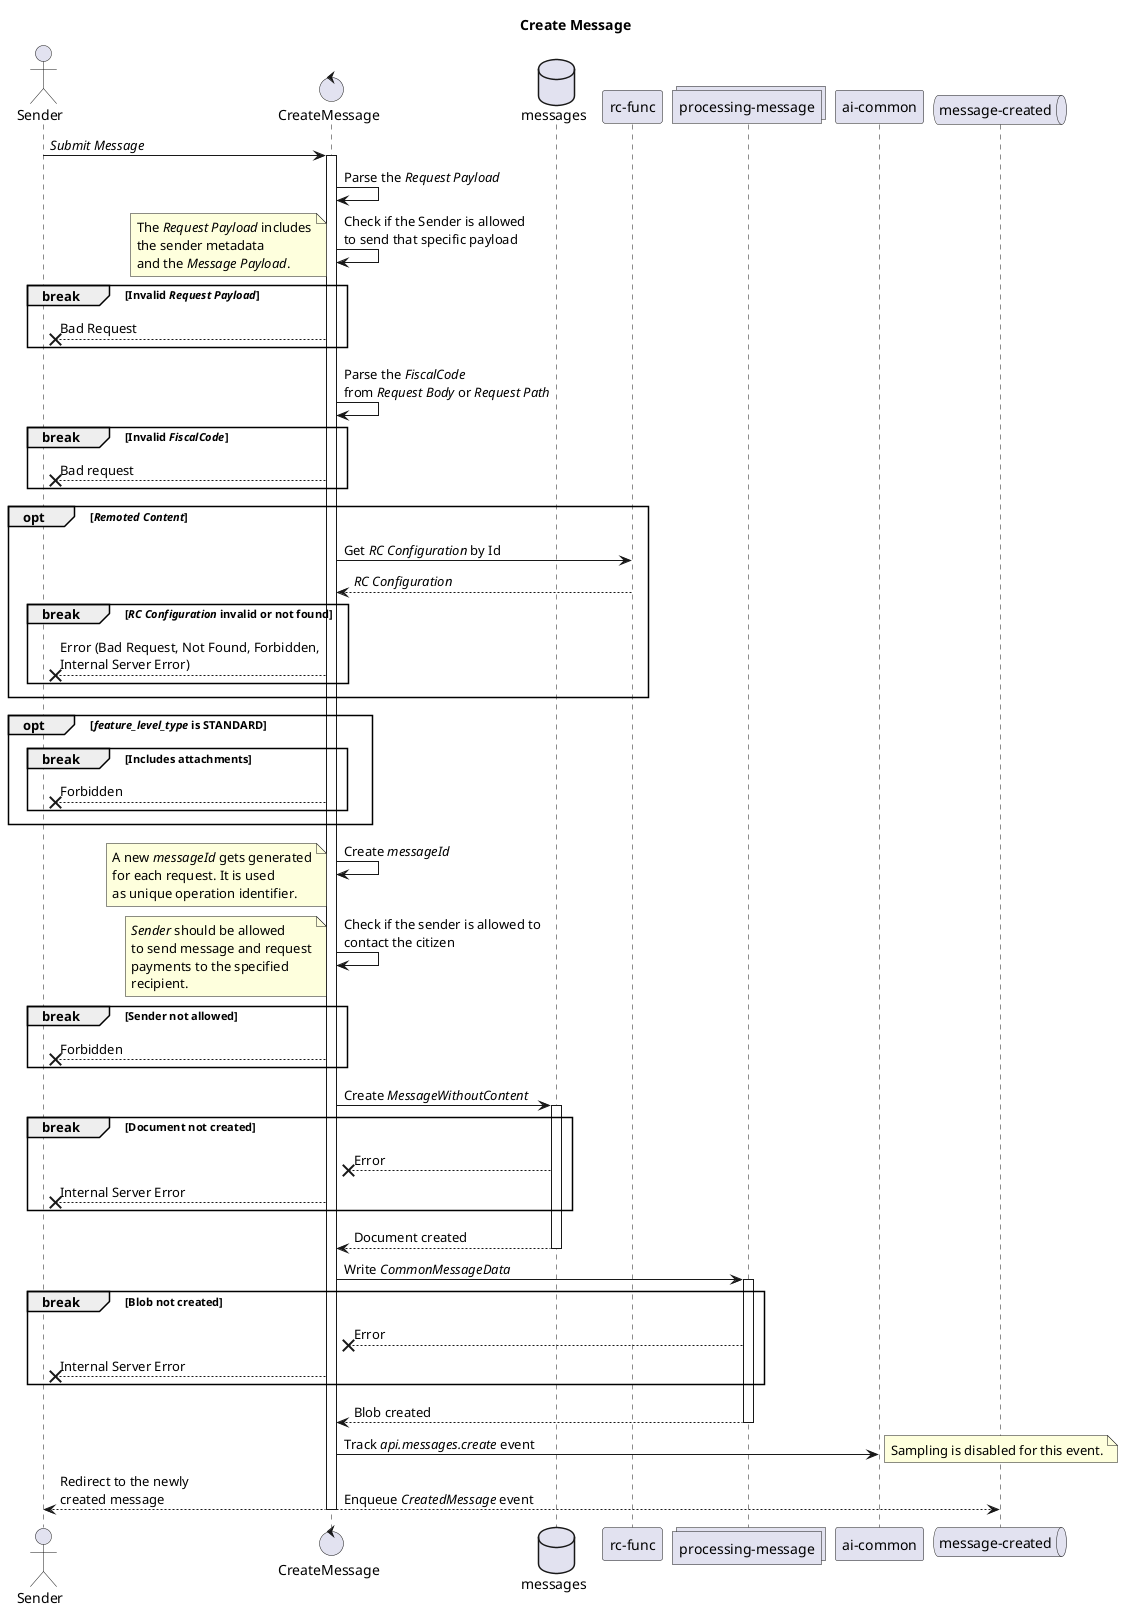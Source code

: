 @startuml create-message
!pragma teoz true

title Create Message

actor sender as "Sender"
control fn as "CreateMessage"
database db as "messages"
participant rcfn as "rc-func"
collections st as "processing-message"
participant ai as "ai-common"
queue q as "message-created"

sender -> fn ++: //Submit Message//

fn -> fn: Parse the //Request Payload//

fn -> fn: Check if the Sender is allowed\nto send that specific payload

note left
The //Request Payload// includes
the sender metadata
and the //Message Payload//.
end note

break Invalid //Request Payload//
  fn --x sender: Bad Request
end

fn -> fn: Parse the //FiscalCode// \nfrom //Request Body// or //Request Path//

break Invalid //FiscalCode//
  fn --x sender: Bad request
end

opt //Remoted Content//

  fn -> rcfn: Get //RC Configuration// by Id
  rcfn --> fn: //RC Configuration//

  break //RC Configuration// invalid or not found
    fn --x sender: Error (Bad Request, Not Found, Forbidden,\nInternal Server Error)
  end
end

opt //feature_level_type// is STANDARD
  break Includes attachments
    fn --x sender: Forbidden
  end
end

fn -> fn: Create //messageId//

note left
A new //messageId// gets generated
for each request. It is used
as unique operation identifier.
end note

fn -> fn: Check if the sender is allowed to\ncontact the citizen

note left
//Sender// should be allowed
to send message and request
payments to the specified
recipient.
end note

break Sender not allowed
  fn --x sender: Forbidden
end

fn -> db ++: Create //MessageWithoutContent//

break Document not created
  db --x fn: Error
  fn --x sender: Internal Server Error
end

db --> fn --: Document created

fn -> st ++: Write //CommonMessageData//

break Blob not created
  st --x fn: Error
  fn --x sender: Internal Server Error
end

st --> fn --: Blob created

fn -> ai: Track //api.messages.create// event

note right: Sampling is disabled for this event.

fn --> sender: Redirect to the newly\ncreated message
& fn --> q --: Enqueue //CreatedMessage// event

@enduml
